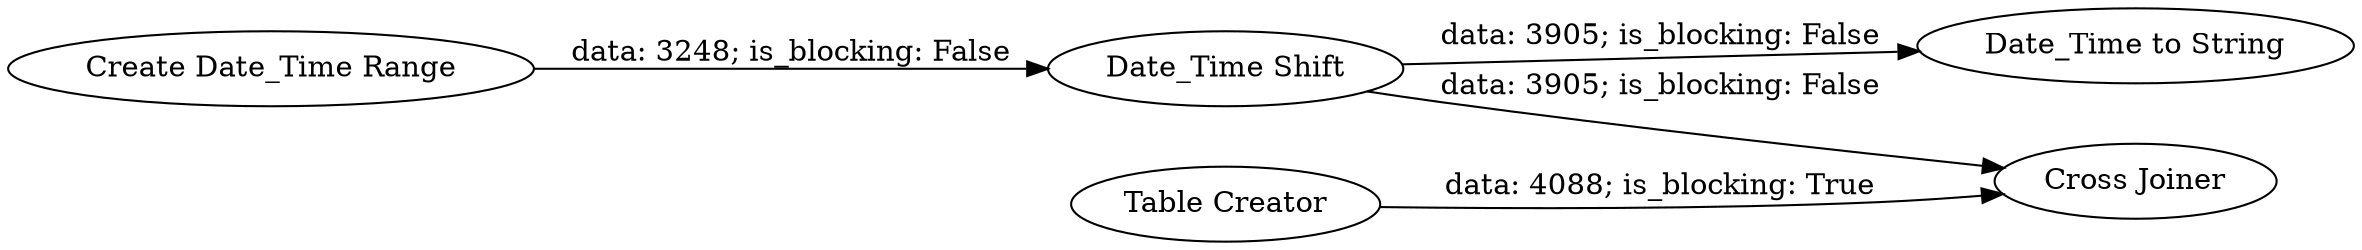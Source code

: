 digraph {
	"2385694852668449514_1" [label="Create Date_Time Range"]
	"2385694852668449514_7" [label="Table Creator"]
	"2385694852668449514_6" [label="Cross Joiner"]
	"2385694852668449514_4" [label="Date_Time to String"]
	"2385694852668449514_2" [label="Date_Time Shift"]
	"2385694852668449514_2" -> "2385694852668449514_6" [label="data: 3905; is_blocking: False"]
	"2385694852668449514_2" -> "2385694852668449514_4" [label="data: 3905; is_blocking: False"]
	"2385694852668449514_1" -> "2385694852668449514_2" [label="data: 3248; is_blocking: False"]
	"2385694852668449514_7" -> "2385694852668449514_6" [label="data: 4088; is_blocking: True"]
	rankdir=LR
}
